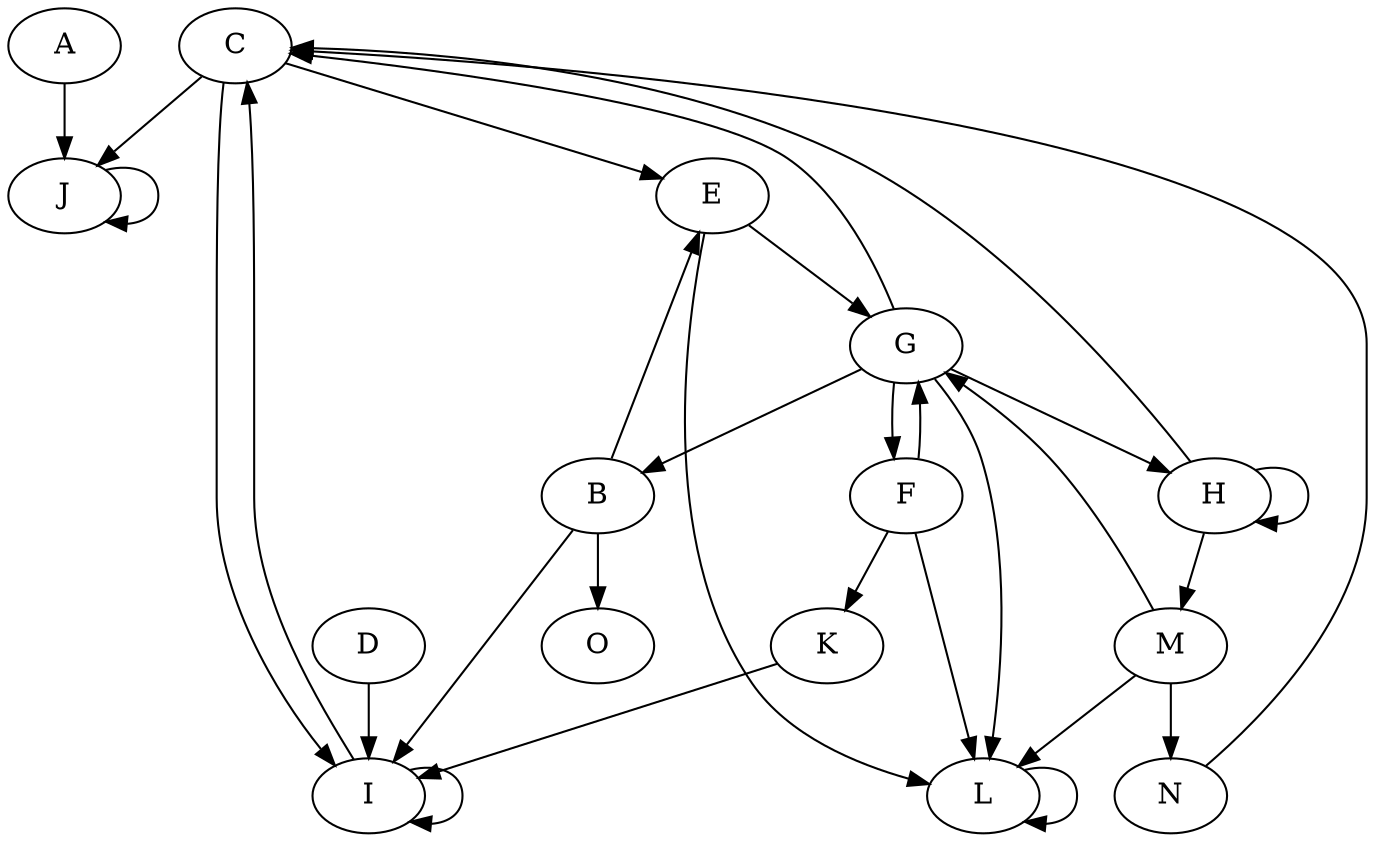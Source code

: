 digraph {
A;
B;
C;
D;
E;
F;
G;
H;
I;
J;
K;
L;
M;
N;
O;
A -> J [weight=7];
B -> E [weight=8];
B -> I [weight=7];
B -> O [weight=4];
C -> E [weight=4];
C -> I [weight=7];
C -> J [weight=1];
D -> I [weight=7];
E -> G [weight=8];
E -> L [weight=8];
F -> G [weight=1];
F -> K [weight=9];
F -> L [weight=6];
G -> B [weight=4];
G -> C [weight=4];
G -> F [weight=8];
G -> H [weight=10];
G -> L [weight=9];
H -> C [weight=4];
H -> M [weight=7];
H -> H [weight=2];
I -> C [weight=6];
I -> I [weight=5];
J -> J [weight=4];
K -> I [weight=8];
L -> L [weight=3];
M -> G [weight=3];
M -> L [weight=7];
M -> N [weight=8];
N -> C [weight=1];
}
